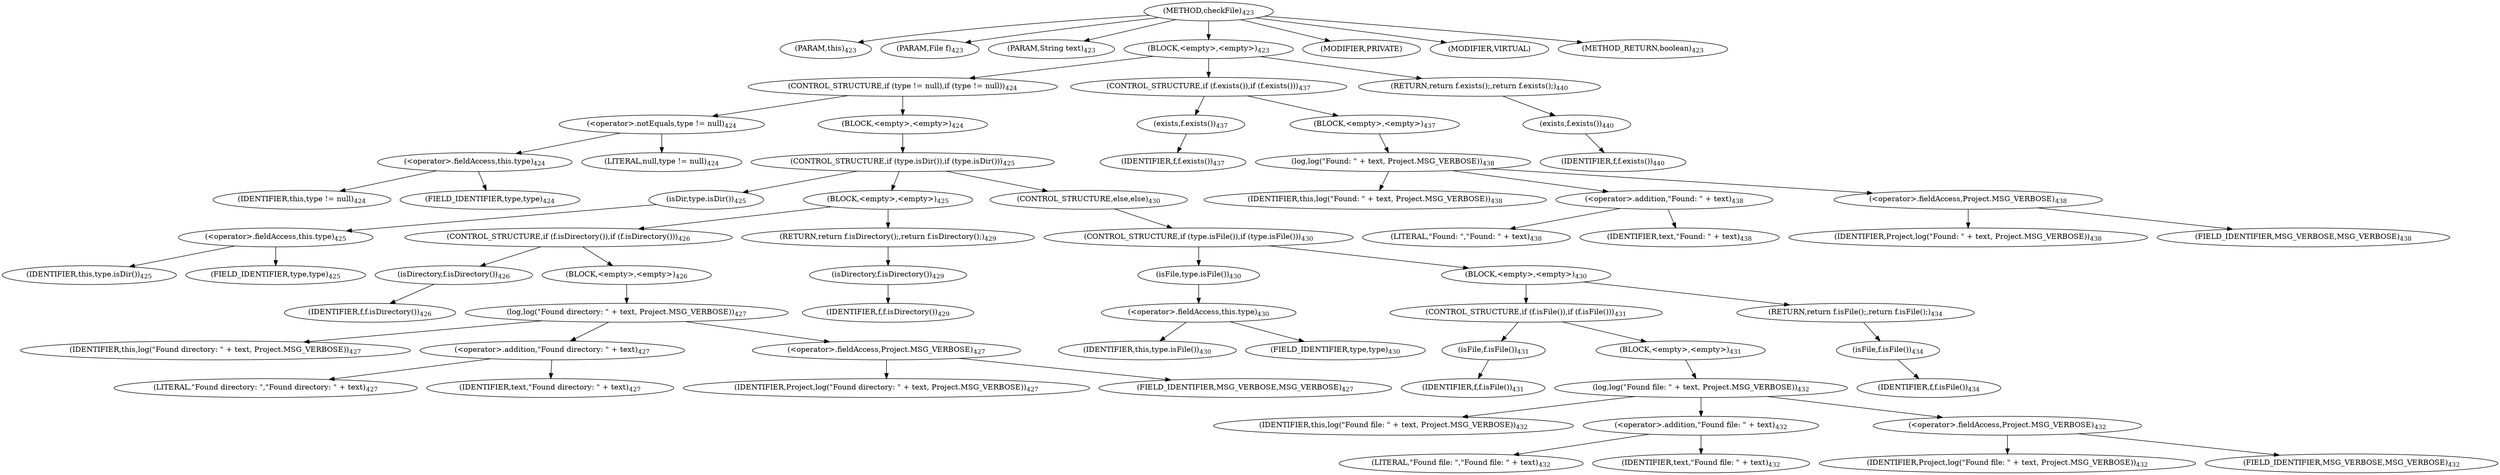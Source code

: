digraph "checkFile" {  
"910" [label = <(METHOD,checkFile)<SUB>423</SUB>> ]
"66" [label = <(PARAM,this)<SUB>423</SUB>> ]
"911" [label = <(PARAM,File f)<SUB>423</SUB>> ]
"912" [label = <(PARAM,String text)<SUB>423</SUB>> ]
"913" [label = <(BLOCK,&lt;empty&gt;,&lt;empty&gt;)<SUB>423</SUB>> ]
"914" [label = <(CONTROL_STRUCTURE,if (type != null),if (type != null))<SUB>424</SUB>> ]
"915" [label = <(&lt;operator&gt;.notEquals,type != null)<SUB>424</SUB>> ]
"916" [label = <(&lt;operator&gt;.fieldAccess,this.type)<SUB>424</SUB>> ]
"917" [label = <(IDENTIFIER,this,type != null)<SUB>424</SUB>> ]
"918" [label = <(FIELD_IDENTIFIER,type,type)<SUB>424</SUB>> ]
"919" [label = <(LITERAL,null,type != null)<SUB>424</SUB>> ]
"920" [label = <(BLOCK,&lt;empty&gt;,&lt;empty&gt;)<SUB>424</SUB>> ]
"921" [label = <(CONTROL_STRUCTURE,if (type.isDir()),if (type.isDir()))<SUB>425</SUB>> ]
"922" [label = <(isDir,type.isDir())<SUB>425</SUB>> ]
"923" [label = <(&lt;operator&gt;.fieldAccess,this.type)<SUB>425</SUB>> ]
"924" [label = <(IDENTIFIER,this,type.isDir())<SUB>425</SUB>> ]
"925" [label = <(FIELD_IDENTIFIER,type,type)<SUB>425</SUB>> ]
"926" [label = <(BLOCK,&lt;empty&gt;,&lt;empty&gt;)<SUB>425</SUB>> ]
"927" [label = <(CONTROL_STRUCTURE,if (f.isDirectory()),if (f.isDirectory()))<SUB>426</SUB>> ]
"928" [label = <(isDirectory,f.isDirectory())<SUB>426</SUB>> ]
"929" [label = <(IDENTIFIER,f,f.isDirectory())<SUB>426</SUB>> ]
"930" [label = <(BLOCK,&lt;empty&gt;,&lt;empty&gt;)<SUB>426</SUB>> ]
"931" [label = <(log,log(&quot;Found directory: &quot; + text, Project.MSG_VERBOSE))<SUB>427</SUB>> ]
"65" [label = <(IDENTIFIER,this,log(&quot;Found directory: &quot; + text, Project.MSG_VERBOSE))<SUB>427</SUB>> ]
"932" [label = <(&lt;operator&gt;.addition,&quot;Found directory: &quot; + text)<SUB>427</SUB>> ]
"933" [label = <(LITERAL,&quot;Found directory: &quot;,&quot;Found directory: &quot; + text)<SUB>427</SUB>> ]
"934" [label = <(IDENTIFIER,text,&quot;Found directory: &quot; + text)<SUB>427</SUB>> ]
"935" [label = <(&lt;operator&gt;.fieldAccess,Project.MSG_VERBOSE)<SUB>427</SUB>> ]
"936" [label = <(IDENTIFIER,Project,log(&quot;Found directory: &quot; + text, Project.MSG_VERBOSE))<SUB>427</SUB>> ]
"937" [label = <(FIELD_IDENTIFIER,MSG_VERBOSE,MSG_VERBOSE)<SUB>427</SUB>> ]
"938" [label = <(RETURN,return f.isDirectory();,return f.isDirectory();)<SUB>429</SUB>> ]
"939" [label = <(isDirectory,f.isDirectory())<SUB>429</SUB>> ]
"940" [label = <(IDENTIFIER,f,f.isDirectory())<SUB>429</SUB>> ]
"941" [label = <(CONTROL_STRUCTURE,else,else)<SUB>430</SUB>> ]
"942" [label = <(CONTROL_STRUCTURE,if (type.isFile()),if (type.isFile()))<SUB>430</SUB>> ]
"943" [label = <(isFile,type.isFile())<SUB>430</SUB>> ]
"944" [label = <(&lt;operator&gt;.fieldAccess,this.type)<SUB>430</SUB>> ]
"945" [label = <(IDENTIFIER,this,type.isFile())<SUB>430</SUB>> ]
"946" [label = <(FIELD_IDENTIFIER,type,type)<SUB>430</SUB>> ]
"947" [label = <(BLOCK,&lt;empty&gt;,&lt;empty&gt;)<SUB>430</SUB>> ]
"948" [label = <(CONTROL_STRUCTURE,if (f.isFile()),if (f.isFile()))<SUB>431</SUB>> ]
"949" [label = <(isFile,f.isFile())<SUB>431</SUB>> ]
"950" [label = <(IDENTIFIER,f,f.isFile())<SUB>431</SUB>> ]
"951" [label = <(BLOCK,&lt;empty&gt;,&lt;empty&gt;)<SUB>431</SUB>> ]
"952" [label = <(log,log(&quot;Found file: &quot; + text, Project.MSG_VERBOSE))<SUB>432</SUB>> ]
"67" [label = <(IDENTIFIER,this,log(&quot;Found file: &quot; + text, Project.MSG_VERBOSE))<SUB>432</SUB>> ]
"953" [label = <(&lt;operator&gt;.addition,&quot;Found file: &quot; + text)<SUB>432</SUB>> ]
"954" [label = <(LITERAL,&quot;Found file: &quot;,&quot;Found file: &quot; + text)<SUB>432</SUB>> ]
"955" [label = <(IDENTIFIER,text,&quot;Found file: &quot; + text)<SUB>432</SUB>> ]
"956" [label = <(&lt;operator&gt;.fieldAccess,Project.MSG_VERBOSE)<SUB>432</SUB>> ]
"957" [label = <(IDENTIFIER,Project,log(&quot;Found file: &quot; + text, Project.MSG_VERBOSE))<SUB>432</SUB>> ]
"958" [label = <(FIELD_IDENTIFIER,MSG_VERBOSE,MSG_VERBOSE)<SUB>432</SUB>> ]
"959" [label = <(RETURN,return f.isFile();,return f.isFile();)<SUB>434</SUB>> ]
"960" [label = <(isFile,f.isFile())<SUB>434</SUB>> ]
"961" [label = <(IDENTIFIER,f,f.isFile())<SUB>434</SUB>> ]
"962" [label = <(CONTROL_STRUCTURE,if (f.exists()),if (f.exists()))<SUB>437</SUB>> ]
"963" [label = <(exists,f.exists())<SUB>437</SUB>> ]
"964" [label = <(IDENTIFIER,f,f.exists())<SUB>437</SUB>> ]
"965" [label = <(BLOCK,&lt;empty&gt;,&lt;empty&gt;)<SUB>437</SUB>> ]
"966" [label = <(log,log(&quot;Found: &quot; + text, Project.MSG_VERBOSE))<SUB>438</SUB>> ]
"68" [label = <(IDENTIFIER,this,log(&quot;Found: &quot; + text, Project.MSG_VERBOSE))<SUB>438</SUB>> ]
"967" [label = <(&lt;operator&gt;.addition,&quot;Found: &quot; + text)<SUB>438</SUB>> ]
"968" [label = <(LITERAL,&quot;Found: &quot;,&quot;Found: &quot; + text)<SUB>438</SUB>> ]
"969" [label = <(IDENTIFIER,text,&quot;Found: &quot; + text)<SUB>438</SUB>> ]
"970" [label = <(&lt;operator&gt;.fieldAccess,Project.MSG_VERBOSE)<SUB>438</SUB>> ]
"971" [label = <(IDENTIFIER,Project,log(&quot;Found: &quot; + text, Project.MSG_VERBOSE))<SUB>438</SUB>> ]
"972" [label = <(FIELD_IDENTIFIER,MSG_VERBOSE,MSG_VERBOSE)<SUB>438</SUB>> ]
"973" [label = <(RETURN,return f.exists();,return f.exists();)<SUB>440</SUB>> ]
"974" [label = <(exists,f.exists())<SUB>440</SUB>> ]
"975" [label = <(IDENTIFIER,f,f.exists())<SUB>440</SUB>> ]
"976" [label = <(MODIFIER,PRIVATE)> ]
"977" [label = <(MODIFIER,VIRTUAL)> ]
"978" [label = <(METHOD_RETURN,boolean)<SUB>423</SUB>> ]
  "910" -> "66" 
  "910" -> "911" 
  "910" -> "912" 
  "910" -> "913" 
  "910" -> "976" 
  "910" -> "977" 
  "910" -> "978" 
  "913" -> "914" 
  "913" -> "962" 
  "913" -> "973" 
  "914" -> "915" 
  "914" -> "920" 
  "915" -> "916" 
  "915" -> "919" 
  "916" -> "917" 
  "916" -> "918" 
  "920" -> "921" 
  "921" -> "922" 
  "921" -> "926" 
  "921" -> "941" 
  "922" -> "923" 
  "923" -> "924" 
  "923" -> "925" 
  "926" -> "927" 
  "926" -> "938" 
  "927" -> "928" 
  "927" -> "930" 
  "928" -> "929" 
  "930" -> "931" 
  "931" -> "65" 
  "931" -> "932" 
  "931" -> "935" 
  "932" -> "933" 
  "932" -> "934" 
  "935" -> "936" 
  "935" -> "937" 
  "938" -> "939" 
  "939" -> "940" 
  "941" -> "942" 
  "942" -> "943" 
  "942" -> "947" 
  "943" -> "944" 
  "944" -> "945" 
  "944" -> "946" 
  "947" -> "948" 
  "947" -> "959" 
  "948" -> "949" 
  "948" -> "951" 
  "949" -> "950" 
  "951" -> "952" 
  "952" -> "67" 
  "952" -> "953" 
  "952" -> "956" 
  "953" -> "954" 
  "953" -> "955" 
  "956" -> "957" 
  "956" -> "958" 
  "959" -> "960" 
  "960" -> "961" 
  "962" -> "963" 
  "962" -> "965" 
  "963" -> "964" 
  "965" -> "966" 
  "966" -> "68" 
  "966" -> "967" 
  "966" -> "970" 
  "967" -> "968" 
  "967" -> "969" 
  "970" -> "971" 
  "970" -> "972" 
  "973" -> "974" 
  "974" -> "975" 
}
